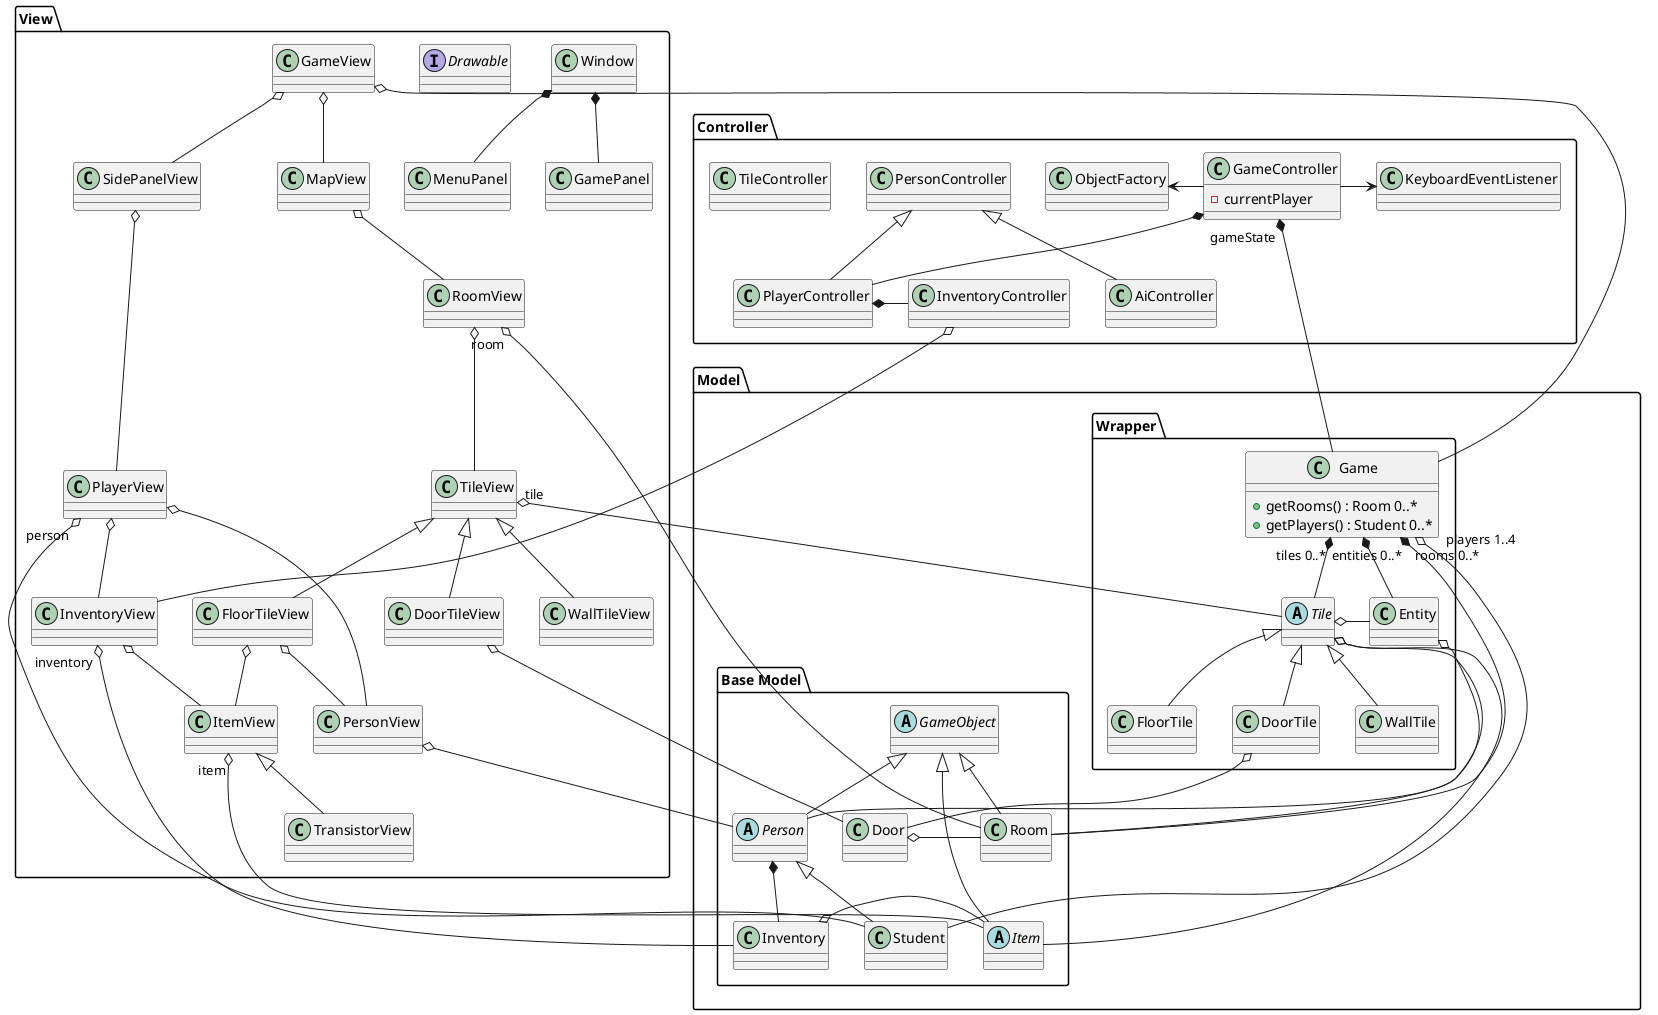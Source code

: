@startuml tile-wrapping

package Model {
    package "Base Model" {
        abstract GameObject
        class Room
        abstract Person
        abstract Item
        class Door
        class Inventory

        GameObject <|-- Room
        GameObject <|-- Person
        GameObject <|-- Item

        Door o- Room
        Person *-- Inventory
        Inventory o- Item
        Person <|-- Student
    }

    package "Wrapper" {
        class Game {
            + getRooms() : Room 0..*
            + getPlayers() : Student 0..*
        }
        abstract Tile
        class FloorTile
        class DoorTile
        class WallTile

        class Entity

        Tile <|-- FloorTile
        Tile <|-- DoorTile
        Tile <|-- WallTile

        Entity o-- Person
        Tile o-- Item
        Tile o- Entity

        Game "tiles 0..*" *-- Tile
        Game "entities 0..*" *-- Entity
    }

    Tile o-- Room
    DoorTile o-- Door

    Game "rooms 0..*" *-- Room
    Game "players 1..4" o-- Student
}

package Controller {
    class GameController {
        - currentPlayer
    }
    class KeyboardEventListener
    class PersonController
    class PlayerController
    class AiController
    class InventoryController
    class TileController

    PersonController <|-- PlayerController
    PersonController <|-- AiController

    GameController -> KeyboardEventListener
    ObjectFactory <- GameController
    GameController *-- PlayerController
    PlayerController *- InventoryController

}

package View {
    class Window
    class MenuPanel
    class GamePanel

    Window *-- MenuPanel
    Window *-- GamePanel

    interface Drawable
    ' Everything ending in View should implement
    ' Drawable, but it's already chaotic enough
    class GameView
    class MapView
    class SidePanelView
    class RoomView
    class TileView
    class FloorTileView
    class WallTileView
    class DoorTileView
    class PlayerView
    class InventoryView
    class ItemView
    class TransistorView

    ItemView <|-- TransistorView
    TileView <|-- FloorTileView
    TileView <|-- WallTileView
    TileView <|-- DoorTileView

    InventoryView o-- ItemView
    GameView o-- SidePanelView
    SidePanelView o-- PlayerView
    GameView o-- MapView
    MapView o-- RoomView
    RoomView o-- TileView
    FloorTileView o-- PersonView
    FloorTileView o-- ItemView
    PlayerView o-- InventoryView
    PlayerView o-- PersonView
}

GameController "gameState" *--- Game
' GameController "objectViews 0..*" *--- Drawable

GameView o-- Game

PlayerView "person" o-- Student
InventoryController o--- InventoryView
InventoryView "inventory" o-- Inventory
ItemView "item" o-- Item
RoomView "room" o-- Room
TileView "tile" o-- Tile
DoorTileView o-- Door
PersonView o-- Person

@enduml